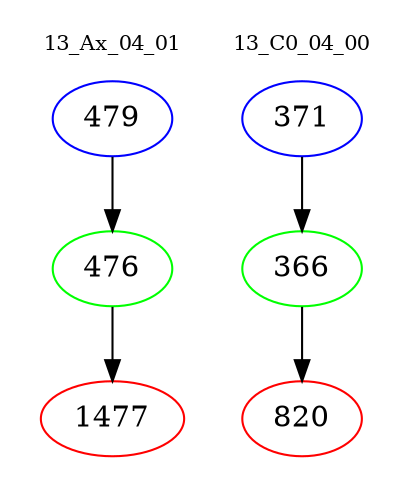 digraph{
subgraph cluster_0 {
color = white
label = "13_Ax_04_01";
fontsize=10;
T0_479 [label="479", color="blue"]
T0_479 -> T0_476 [color="black"]
T0_476 [label="476", color="green"]
T0_476 -> T0_1477 [color="black"]
T0_1477 [label="1477", color="red"]
}
subgraph cluster_1 {
color = white
label = "13_C0_04_00";
fontsize=10;
T1_371 [label="371", color="blue"]
T1_371 -> T1_366 [color="black"]
T1_366 [label="366", color="green"]
T1_366 -> T1_820 [color="black"]
T1_820 [label="820", color="red"]
}
}
